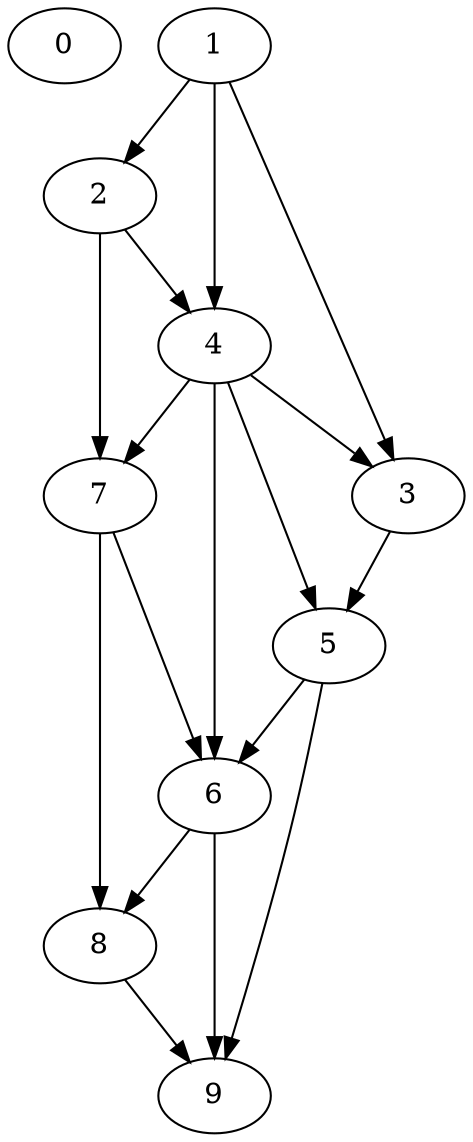 digraph G {
0;
1;
2;
3;
4;
5;
6;
7;
8;
9;
1->2  [weight=10];
1->3  [weight=6];
1->4  [weight=8];
2->7  [weight=11];
2->4  [weight=5];
3->5  [weight=3];
4->3  [weight=2];
4->5  [weight=5];
4->6  [weight=7];
4->7  [weight=12];
5->6  [weight=9];
5->9  [weight=12];
6->8  [weight=8];
6->9  [weight=18];
7->6  [weight=4];
7->8  [weight=6];
8->9  [weight=5];
}
